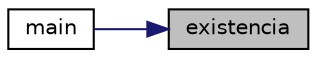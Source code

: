 digraph "existencia"
{
 // LATEX_PDF_SIZE
  edge [fontname="Helvetica",fontsize="10",labelfontname="Helvetica",labelfontsize="10"];
  node [fontname="Helvetica",fontsize="10",shape=record];
  rankdir="RL";
  Node1 [label="existencia",height=0.2,width=0.4,color="black", fillcolor="grey75", style="filled", fontcolor="black",tooltip="Compra los resultados obtenidos y si son iguales quiere decir que existe un camino."];
  Node1 -> Node2 [dir="back",color="midnightblue",fontsize="10",style="solid",fontname="Helvetica"];
  Node2 [label="main",height=0.2,width=0.4,color="black", fillcolor="white", style="filled",URL="$main_8c.html#a4e14766239e85af3a3a7bce50c22f81a",tooltip=" "];
}
